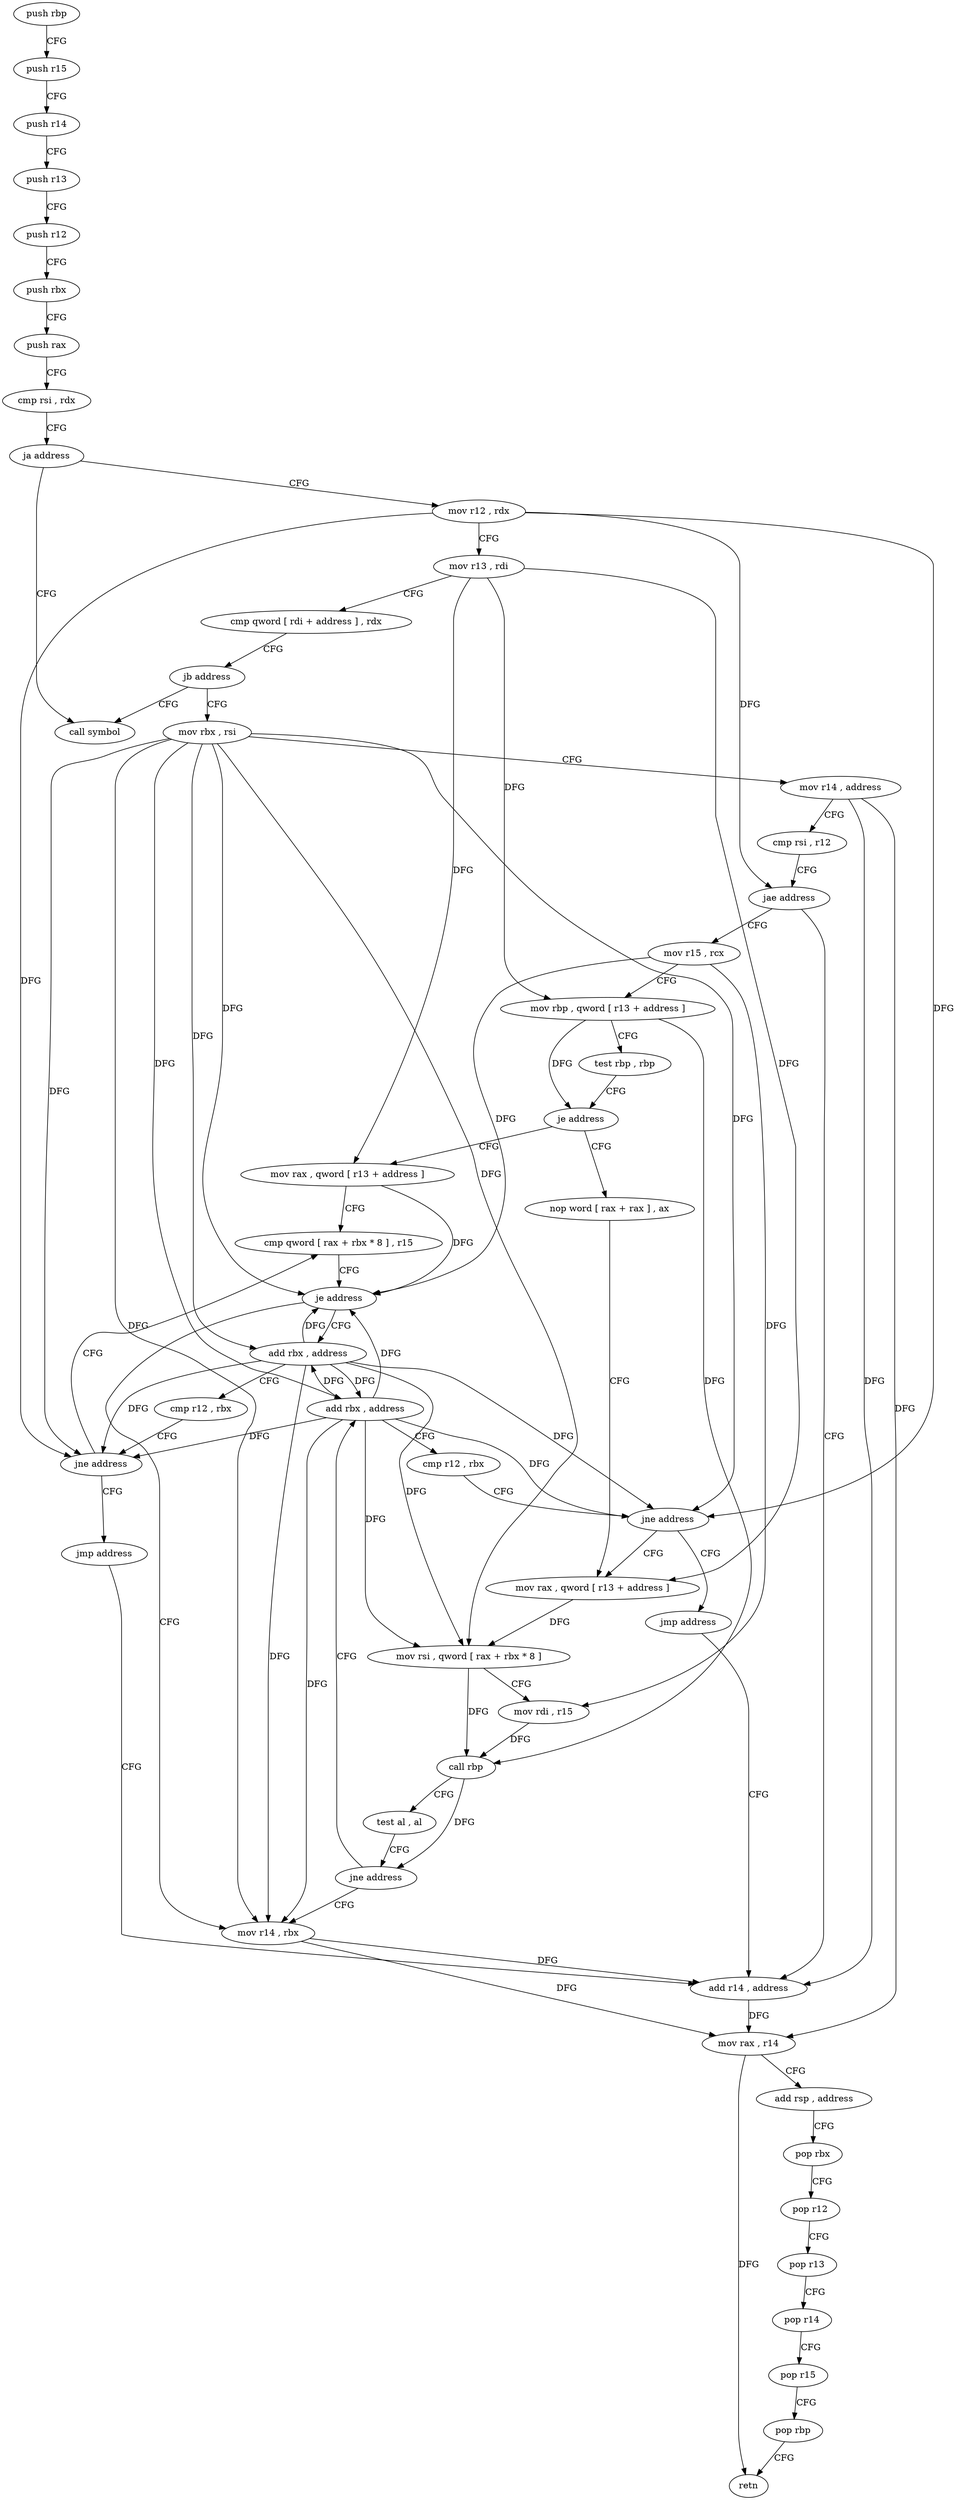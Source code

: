 digraph "func" {
"153920" [label = "push rbp" ]
"153921" [label = "push r15" ]
"153923" [label = "push r14" ]
"153925" [label = "push r13" ]
"153927" [label = "push r12" ]
"153929" [label = "push rbx" ]
"153930" [label = "push rax" ]
"153931" [label = "cmp rsi , rdx" ]
"153934" [label = "ja address" ]
"154058" [label = "call symbol" ]
"153936" [label = "mov r12 , rdx" ]
"153939" [label = "mov r13 , rdi" ]
"153942" [label = "cmp qword [ rdi + address ] , rdx" ]
"153946" [label = "jb address" ]
"153948" [label = "mov rbx , rsi" ]
"153951" [label = "mov r14 , address" ]
"153958" [label = "cmp rsi , r12" ]
"153961" [label = "jae address" ]
"154036" [label = "add r14 , address" ]
"153963" [label = "mov r15 , rcx" ]
"154040" [label = "mov rax , r14" ]
"154043" [label = "add rsp , address" ]
"154047" [label = "pop rbx" ]
"154048" [label = "pop r12" ]
"154050" [label = "pop r13" ]
"154052" [label = "pop r14" ]
"154054" [label = "pop r15" ]
"154056" [label = "pop rbp" ]
"154057" [label = "retn" ]
"153966" [label = "mov rbp , qword [ r13 + address ]" ]
"153970" [label = "test rbp , rbp" ]
"153973" [label = "je address" ]
"154012" [label = "mov rax , qword [ r13 + address ]" ]
"153975" [label = "nop word [ rax + rax ] , ax" ]
"154016" [label = "cmp qword [ rax + rbx * 8 ] , r15" ]
"153984" [label = "mov rax , qword [ r13 + address ]" ]
"154033" [label = "mov r14 , rbx" ]
"154022" [label = "add rbx , address" ]
"154026" [label = "cmp r12 , rbx" ]
"154029" [label = "jne address" ]
"154031" [label = "jmp address" ]
"154001" [label = "add rbx , address" ]
"154005" [label = "cmp r12 , rbx" ]
"154008" [label = "jne address" ]
"154010" [label = "jmp address" ]
"154020" [label = "je address" ]
"153988" [label = "mov rsi , qword [ rax + rbx * 8 ]" ]
"153992" [label = "mov rdi , r15" ]
"153995" [label = "call rbp" ]
"153997" [label = "test al , al" ]
"153999" [label = "jne address" ]
"153920" -> "153921" [ label = "CFG" ]
"153921" -> "153923" [ label = "CFG" ]
"153923" -> "153925" [ label = "CFG" ]
"153925" -> "153927" [ label = "CFG" ]
"153927" -> "153929" [ label = "CFG" ]
"153929" -> "153930" [ label = "CFG" ]
"153930" -> "153931" [ label = "CFG" ]
"153931" -> "153934" [ label = "CFG" ]
"153934" -> "154058" [ label = "CFG" ]
"153934" -> "153936" [ label = "CFG" ]
"153936" -> "153939" [ label = "CFG" ]
"153936" -> "153961" [ label = "DFG" ]
"153936" -> "154029" [ label = "DFG" ]
"153936" -> "154008" [ label = "DFG" ]
"153939" -> "153942" [ label = "CFG" ]
"153939" -> "153966" [ label = "DFG" ]
"153939" -> "154012" [ label = "DFG" ]
"153939" -> "153984" [ label = "DFG" ]
"153942" -> "153946" [ label = "CFG" ]
"153946" -> "154058" [ label = "CFG" ]
"153946" -> "153948" [ label = "CFG" ]
"153948" -> "153951" [ label = "CFG" ]
"153948" -> "154020" [ label = "DFG" ]
"153948" -> "153988" [ label = "DFG" ]
"153948" -> "154033" [ label = "DFG" ]
"153948" -> "154022" [ label = "DFG" ]
"153948" -> "154029" [ label = "DFG" ]
"153948" -> "154001" [ label = "DFG" ]
"153948" -> "154008" [ label = "DFG" ]
"153951" -> "153958" [ label = "CFG" ]
"153951" -> "154036" [ label = "DFG" ]
"153951" -> "154040" [ label = "DFG" ]
"153958" -> "153961" [ label = "CFG" ]
"153961" -> "154036" [ label = "CFG" ]
"153961" -> "153963" [ label = "CFG" ]
"154036" -> "154040" [ label = "DFG" ]
"153963" -> "153966" [ label = "CFG" ]
"153963" -> "154020" [ label = "DFG" ]
"153963" -> "153992" [ label = "DFG" ]
"154040" -> "154043" [ label = "CFG" ]
"154040" -> "154057" [ label = "DFG" ]
"154043" -> "154047" [ label = "CFG" ]
"154047" -> "154048" [ label = "CFG" ]
"154048" -> "154050" [ label = "CFG" ]
"154050" -> "154052" [ label = "CFG" ]
"154052" -> "154054" [ label = "CFG" ]
"154054" -> "154056" [ label = "CFG" ]
"154056" -> "154057" [ label = "CFG" ]
"153966" -> "153970" [ label = "CFG" ]
"153966" -> "153973" [ label = "DFG" ]
"153966" -> "153995" [ label = "DFG" ]
"153970" -> "153973" [ label = "CFG" ]
"153973" -> "154012" [ label = "CFG" ]
"153973" -> "153975" [ label = "CFG" ]
"154012" -> "154016" [ label = "CFG" ]
"154012" -> "154020" [ label = "DFG" ]
"153975" -> "153984" [ label = "CFG" ]
"154016" -> "154020" [ label = "CFG" ]
"153984" -> "153988" [ label = "DFG" ]
"154033" -> "154036" [ label = "DFG" ]
"154033" -> "154040" [ label = "DFG" ]
"154022" -> "154026" [ label = "CFG" ]
"154022" -> "153988" [ label = "DFG" ]
"154022" -> "154033" [ label = "DFG" ]
"154022" -> "154020" [ label = "DFG" ]
"154022" -> "154029" [ label = "DFG" ]
"154022" -> "154001" [ label = "DFG" ]
"154022" -> "154008" [ label = "DFG" ]
"154026" -> "154029" [ label = "CFG" ]
"154029" -> "154016" [ label = "CFG" ]
"154029" -> "154031" [ label = "CFG" ]
"154031" -> "154036" [ label = "CFG" ]
"154001" -> "154005" [ label = "CFG" ]
"154001" -> "153988" [ label = "DFG" ]
"154001" -> "154033" [ label = "DFG" ]
"154001" -> "154022" [ label = "DFG" ]
"154001" -> "154029" [ label = "DFG" ]
"154001" -> "154020" [ label = "DFG" ]
"154001" -> "154008" [ label = "DFG" ]
"154005" -> "154008" [ label = "CFG" ]
"154008" -> "153984" [ label = "CFG" ]
"154008" -> "154010" [ label = "CFG" ]
"154010" -> "154036" [ label = "CFG" ]
"154020" -> "154033" [ label = "CFG" ]
"154020" -> "154022" [ label = "CFG" ]
"153988" -> "153992" [ label = "CFG" ]
"153988" -> "153995" [ label = "DFG" ]
"153992" -> "153995" [ label = "DFG" ]
"153995" -> "153997" [ label = "CFG" ]
"153995" -> "153999" [ label = "DFG" ]
"153997" -> "153999" [ label = "CFG" ]
"153999" -> "154033" [ label = "CFG" ]
"153999" -> "154001" [ label = "CFG" ]
}
